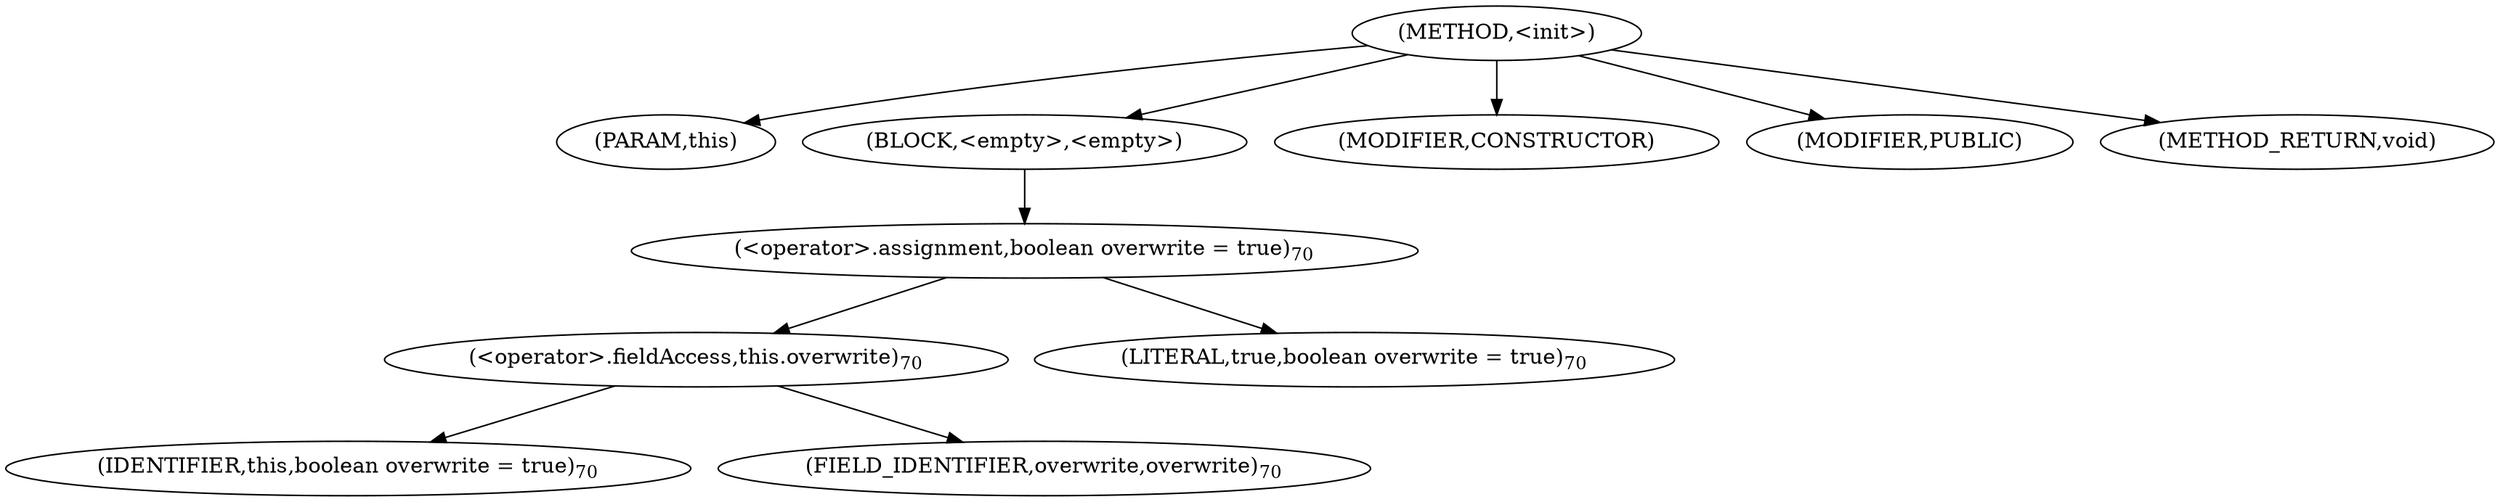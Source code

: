 digraph "&lt;init&gt;" {  
"395" [label = <(METHOD,&lt;init&gt;)> ]
"396" [label = <(PARAM,this)> ]
"397" [label = <(BLOCK,&lt;empty&gt;,&lt;empty&gt;)> ]
"398" [label = <(&lt;operator&gt;.assignment,boolean overwrite = true)<SUB>70</SUB>> ]
"399" [label = <(&lt;operator&gt;.fieldAccess,this.overwrite)<SUB>70</SUB>> ]
"400" [label = <(IDENTIFIER,this,boolean overwrite = true)<SUB>70</SUB>> ]
"401" [label = <(FIELD_IDENTIFIER,overwrite,overwrite)<SUB>70</SUB>> ]
"402" [label = <(LITERAL,true,boolean overwrite = true)<SUB>70</SUB>> ]
"403" [label = <(MODIFIER,CONSTRUCTOR)> ]
"404" [label = <(MODIFIER,PUBLIC)> ]
"405" [label = <(METHOD_RETURN,void)> ]
  "395" -> "396" 
  "395" -> "397" 
  "395" -> "403" 
  "395" -> "404" 
  "395" -> "405" 
  "397" -> "398" 
  "398" -> "399" 
  "398" -> "402" 
  "399" -> "400" 
  "399" -> "401" 
}
